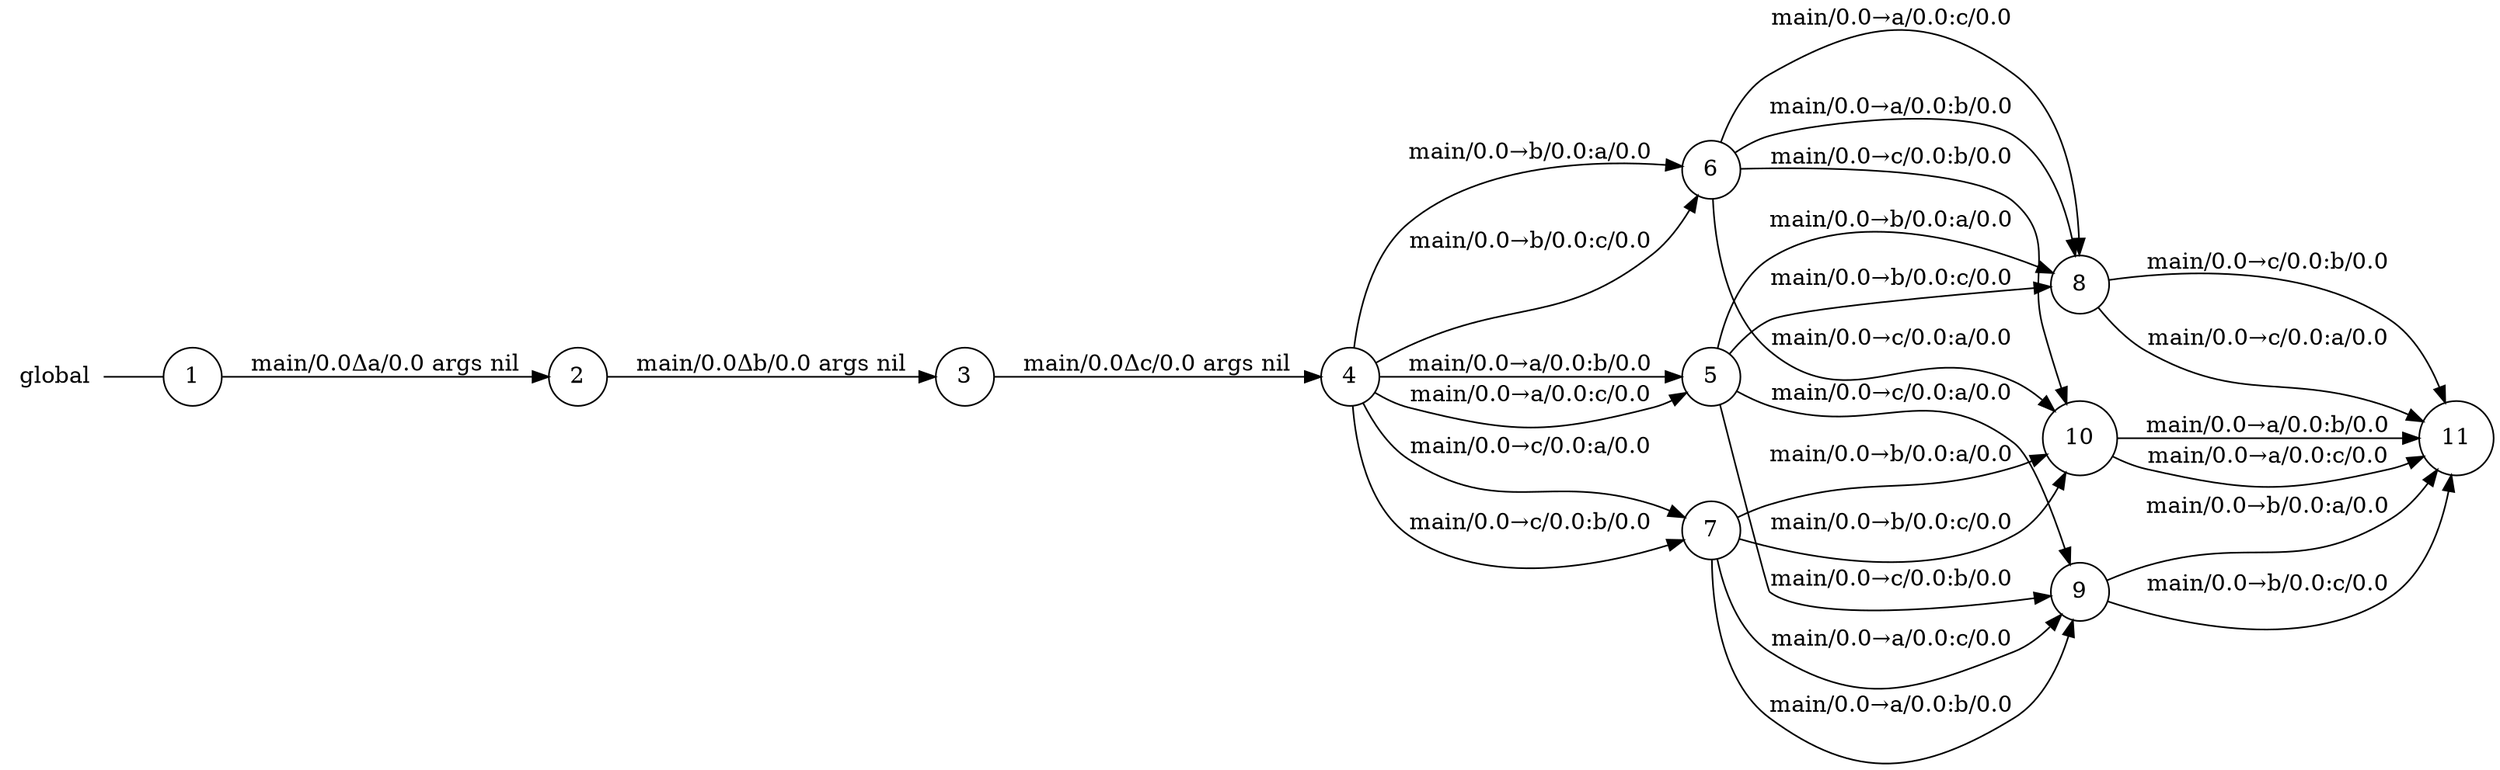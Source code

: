 digraph global {
	rankdir="LR";
	n_0 [label="global", shape="plaintext"];
	n_1 [id="5", shape=circle, label="5"];
	n_2 [id="11", shape=circle, label="11"];
	n_3 [id="6", shape=circle, label="6"];
	n_4 [id="10", shape=circle, label="10"];
	n_5 [id="1", shape=circle, label="1"];
	n_0 -> n_5 [arrowhead=none];
	n_6 [id="9", shape=circle, label="9"];
	n_7 [id="2", shape=circle, label="2"];
	n_8 [id="8", shape=circle, label="8"];
	n_9 [id="4", shape=circle, label="4"];
	n_10 [id="7", shape=circle, label="7"];
	n_11 [id="3", shape=circle, label="3"];

	n_5 -> n_7 [id="[$e|0]", label="main/0.0Δa/0.0 args nil"];
	n_8 -> n_2 [id="[$e|24]", label="main/0.0→c/0.0:b/0.0"];
	n_10 -> n_4 [id="[$e|20]", label="main/0.0→b/0.0:a/0.0"];
	n_6 -> n_2 [id="[$e|25]", label="main/0.0→b/0.0:a/0.0"];
	n_9 -> n_10 [id="[$e|5]", label="main/0.0→c/0.0:a/0.0"];
	n_1 -> n_8 [id="[$e|15]", label="main/0.0→b/0.0:a/0.0"];
	n_8 -> n_2 [id="[$e|21]", label="main/0.0→c/0.0:a/0.0"];
	n_11 -> n_9 [id="[$e|2]", label="main/0.0Δc/0.0 args nil"];
	n_1 -> n_6 [id="[$e|10]", label="main/0.0→c/0.0:a/0.0"];
	n_4 -> n_2 [id="[$e|23]", label="main/0.0→a/0.0:b/0.0"];
	n_9 -> n_1 [id="[$e|3]", label="main/0.0→a/0.0:b/0.0"];
	n_9 -> n_3 [id="[$e|7]", label="main/0.0→b/0.0:a/0.0"];
	n_3 -> n_4 [id="[$e|18]", label="main/0.0→c/0.0:b/0.0"];
	n_4 -> n_2 [id="[$e|26]", label="main/0.0→a/0.0:c/0.0"];
	n_9 -> n_10 [id="[$e|8]", label="main/0.0→c/0.0:b/0.0"];
	n_3 -> n_8 [id="[$e|17]", label="main/0.0→a/0.0:c/0.0"];
	n_3 -> n_8 [id="[$e|11]", label="main/0.0→a/0.0:b/0.0"];
	n_10 -> n_6 [id="[$e|19]", label="main/0.0→a/0.0:c/0.0"];
	n_10 -> n_6 [id="[$e|13]", label="main/0.0→a/0.0:b/0.0"];
	n_7 -> n_11 [id="[$e|1]", label="main/0.0Δb/0.0 args nil"];
	n_9 -> n_1 [id="[$e|6]", label="main/0.0→a/0.0:c/0.0"];
	n_1 -> n_8 [id="[$e|9]", label="main/0.0→b/0.0:c/0.0"];
	n_1 -> n_6 [id="[$e|16]", label="main/0.0→c/0.0:b/0.0"];
	n_10 -> n_4 [id="[$e|14]", label="main/0.0→b/0.0:c/0.0"];
	n_9 -> n_3 [id="[$e|4]", label="main/0.0→b/0.0:c/0.0"];
	n_6 -> n_2 [id="[$e|22]", label="main/0.0→b/0.0:c/0.0"];
	n_3 -> n_4 [id="[$e|12]", label="main/0.0→c/0.0:a/0.0"];
}
